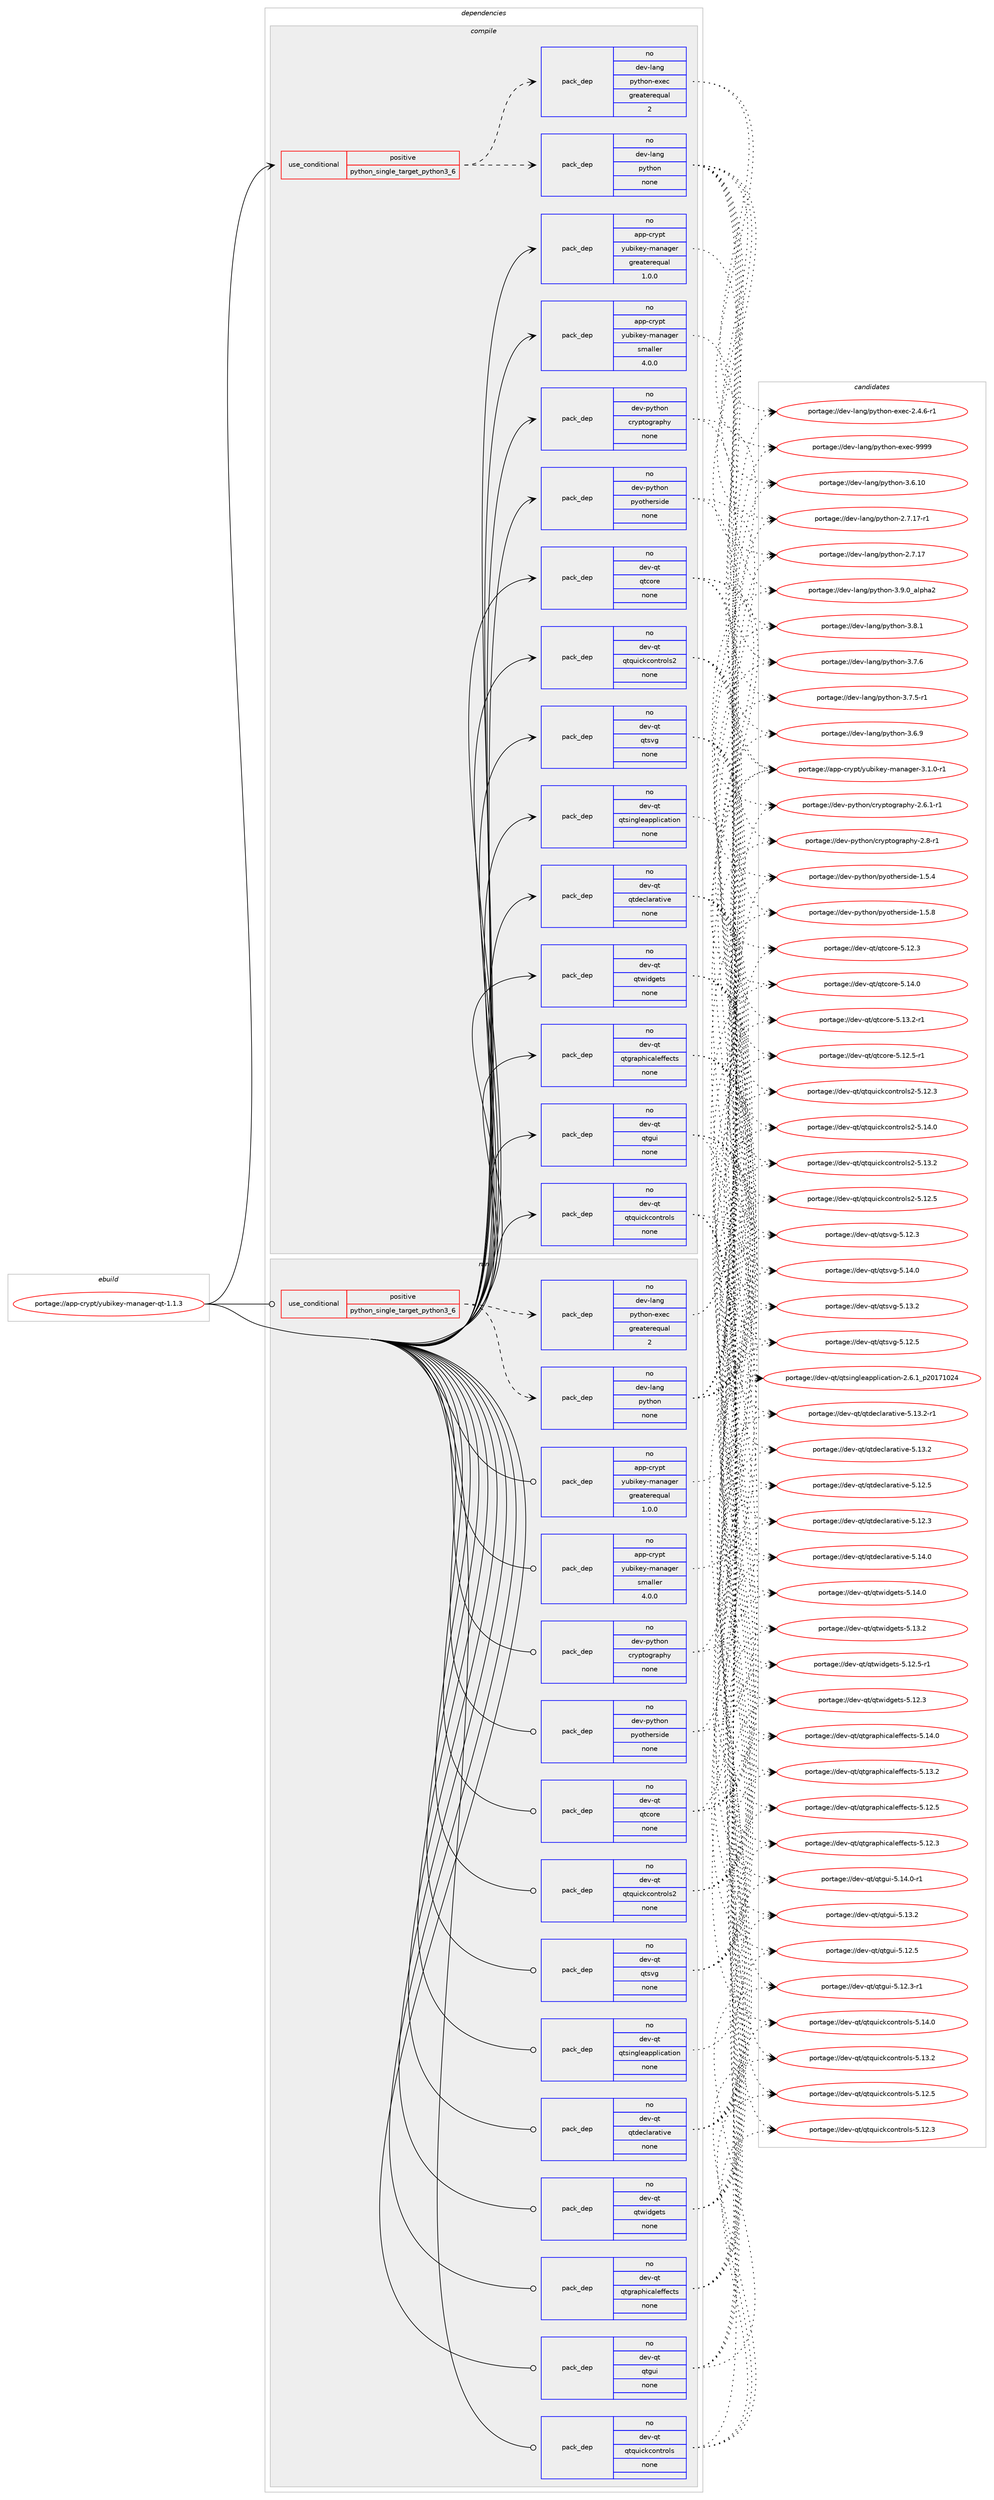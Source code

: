 digraph prolog {

# *************
# Graph options
# *************

newrank=true;
concentrate=true;
compound=true;
graph [rankdir=LR,fontname=Helvetica,fontsize=10,ranksep=1.5];#, ranksep=2.5, nodesep=0.2];
edge  [arrowhead=vee];
node  [fontname=Helvetica,fontsize=10];

# **********
# The ebuild
# **********

subgraph cluster_leftcol {
color=gray;
label=<<i>ebuild</i>>;
id [label="portage://app-crypt/yubikey-manager-qt-1.1.3", color=red, width=4, href="../app-crypt/yubikey-manager-qt-1.1.3.svg"];
}

# ****************
# The dependencies
# ****************

subgraph cluster_midcol {
color=gray;
label=<<i>dependencies</i>>;
subgraph cluster_compile {
fillcolor="#eeeeee";
style=filled;
label=<<i>compile</i>>;
subgraph cond151047 {
dependency641064 [label=<<TABLE BORDER="0" CELLBORDER="1" CELLSPACING="0" CELLPADDING="4"><TR><TD ROWSPAN="3" CELLPADDING="10">use_conditional</TD></TR><TR><TD>positive</TD></TR><TR><TD>python_single_target_python3_6</TD></TR></TABLE>>, shape=none, color=red];
subgraph pack481501 {
dependency641065 [label=<<TABLE BORDER="0" CELLBORDER="1" CELLSPACING="0" CELLPADDING="4" WIDTH="220"><TR><TD ROWSPAN="6" CELLPADDING="30">pack_dep</TD></TR><TR><TD WIDTH="110">no</TD></TR><TR><TD>dev-lang</TD></TR><TR><TD>python</TD></TR><TR><TD>none</TD></TR><TR><TD></TD></TR></TABLE>>, shape=none, color=blue];
}
dependency641064:e -> dependency641065:w [weight=20,style="dashed",arrowhead="vee"];
subgraph pack481502 {
dependency641066 [label=<<TABLE BORDER="0" CELLBORDER="1" CELLSPACING="0" CELLPADDING="4" WIDTH="220"><TR><TD ROWSPAN="6" CELLPADDING="30">pack_dep</TD></TR><TR><TD WIDTH="110">no</TD></TR><TR><TD>dev-lang</TD></TR><TR><TD>python-exec</TD></TR><TR><TD>greaterequal</TD></TR><TR><TD>2</TD></TR></TABLE>>, shape=none, color=blue];
}
dependency641064:e -> dependency641066:w [weight=20,style="dashed",arrowhead="vee"];
}
id:e -> dependency641064:w [weight=20,style="solid",arrowhead="vee"];
subgraph pack481503 {
dependency641067 [label=<<TABLE BORDER="0" CELLBORDER="1" CELLSPACING="0" CELLPADDING="4" WIDTH="220"><TR><TD ROWSPAN="6" CELLPADDING="30">pack_dep</TD></TR><TR><TD WIDTH="110">no</TD></TR><TR><TD>app-crypt</TD></TR><TR><TD>yubikey-manager</TD></TR><TR><TD>greaterequal</TD></TR><TR><TD>1.0.0</TD></TR></TABLE>>, shape=none, color=blue];
}
id:e -> dependency641067:w [weight=20,style="solid",arrowhead="vee"];
subgraph pack481504 {
dependency641068 [label=<<TABLE BORDER="0" CELLBORDER="1" CELLSPACING="0" CELLPADDING="4" WIDTH="220"><TR><TD ROWSPAN="6" CELLPADDING="30">pack_dep</TD></TR><TR><TD WIDTH="110">no</TD></TR><TR><TD>app-crypt</TD></TR><TR><TD>yubikey-manager</TD></TR><TR><TD>smaller</TD></TR><TR><TD>4.0.0</TD></TR></TABLE>>, shape=none, color=blue];
}
id:e -> dependency641068:w [weight=20,style="solid",arrowhead="vee"];
subgraph pack481505 {
dependency641069 [label=<<TABLE BORDER="0" CELLBORDER="1" CELLSPACING="0" CELLPADDING="4" WIDTH="220"><TR><TD ROWSPAN="6" CELLPADDING="30">pack_dep</TD></TR><TR><TD WIDTH="110">no</TD></TR><TR><TD>dev-python</TD></TR><TR><TD>cryptography</TD></TR><TR><TD>none</TD></TR><TR><TD></TD></TR></TABLE>>, shape=none, color=blue];
}
id:e -> dependency641069:w [weight=20,style="solid",arrowhead="vee"];
subgraph pack481506 {
dependency641070 [label=<<TABLE BORDER="0" CELLBORDER="1" CELLSPACING="0" CELLPADDING="4" WIDTH="220"><TR><TD ROWSPAN="6" CELLPADDING="30">pack_dep</TD></TR><TR><TD WIDTH="110">no</TD></TR><TR><TD>dev-python</TD></TR><TR><TD>pyotherside</TD></TR><TR><TD>none</TD></TR><TR><TD></TD></TR></TABLE>>, shape=none, color=blue];
}
id:e -> dependency641070:w [weight=20,style="solid",arrowhead="vee"];
subgraph pack481507 {
dependency641071 [label=<<TABLE BORDER="0" CELLBORDER="1" CELLSPACING="0" CELLPADDING="4" WIDTH="220"><TR><TD ROWSPAN="6" CELLPADDING="30">pack_dep</TD></TR><TR><TD WIDTH="110">no</TD></TR><TR><TD>dev-qt</TD></TR><TR><TD>qtcore</TD></TR><TR><TD>none</TD></TR><TR><TD></TD></TR></TABLE>>, shape=none, color=blue];
}
id:e -> dependency641071:w [weight=20,style="solid",arrowhead="vee"];
subgraph pack481508 {
dependency641072 [label=<<TABLE BORDER="0" CELLBORDER="1" CELLSPACING="0" CELLPADDING="4" WIDTH="220"><TR><TD ROWSPAN="6" CELLPADDING="30">pack_dep</TD></TR><TR><TD WIDTH="110">no</TD></TR><TR><TD>dev-qt</TD></TR><TR><TD>qtdeclarative</TD></TR><TR><TD>none</TD></TR><TR><TD></TD></TR></TABLE>>, shape=none, color=blue];
}
id:e -> dependency641072:w [weight=20,style="solid",arrowhead="vee"];
subgraph pack481509 {
dependency641073 [label=<<TABLE BORDER="0" CELLBORDER="1" CELLSPACING="0" CELLPADDING="4" WIDTH="220"><TR><TD ROWSPAN="6" CELLPADDING="30">pack_dep</TD></TR><TR><TD WIDTH="110">no</TD></TR><TR><TD>dev-qt</TD></TR><TR><TD>qtgraphicaleffects</TD></TR><TR><TD>none</TD></TR><TR><TD></TD></TR></TABLE>>, shape=none, color=blue];
}
id:e -> dependency641073:w [weight=20,style="solid",arrowhead="vee"];
subgraph pack481510 {
dependency641074 [label=<<TABLE BORDER="0" CELLBORDER="1" CELLSPACING="0" CELLPADDING="4" WIDTH="220"><TR><TD ROWSPAN="6" CELLPADDING="30">pack_dep</TD></TR><TR><TD WIDTH="110">no</TD></TR><TR><TD>dev-qt</TD></TR><TR><TD>qtgui</TD></TR><TR><TD>none</TD></TR><TR><TD></TD></TR></TABLE>>, shape=none, color=blue];
}
id:e -> dependency641074:w [weight=20,style="solid",arrowhead="vee"];
subgraph pack481511 {
dependency641075 [label=<<TABLE BORDER="0" CELLBORDER="1" CELLSPACING="0" CELLPADDING="4" WIDTH="220"><TR><TD ROWSPAN="6" CELLPADDING="30">pack_dep</TD></TR><TR><TD WIDTH="110">no</TD></TR><TR><TD>dev-qt</TD></TR><TR><TD>qtquickcontrols</TD></TR><TR><TD>none</TD></TR><TR><TD></TD></TR></TABLE>>, shape=none, color=blue];
}
id:e -> dependency641075:w [weight=20,style="solid",arrowhead="vee"];
subgraph pack481512 {
dependency641076 [label=<<TABLE BORDER="0" CELLBORDER="1" CELLSPACING="0" CELLPADDING="4" WIDTH="220"><TR><TD ROWSPAN="6" CELLPADDING="30">pack_dep</TD></TR><TR><TD WIDTH="110">no</TD></TR><TR><TD>dev-qt</TD></TR><TR><TD>qtquickcontrols2</TD></TR><TR><TD>none</TD></TR><TR><TD></TD></TR></TABLE>>, shape=none, color=blue];
}
id:e -> dependency641076:w [weight=20,style="solid",arrowhead="vee"];
subgraph pack481513 {
dependency641077 [label=<<TABLE BORDER="0" CELLBORDER="1" CELLSPACING="0" CELLPADDING="4" WIDTH="220"><TR><TD ROWSPAN="6" CELLPADDING="30">pack_dep</TD></TR><TR><TD WIDTH="110">no</TD></TR><TR><TD>dev-qt</TD></TR><TR><TD>qtsingleapplication</TD></TR><TR><TD>none</TD></TR><TR><TD></TD></TR></TABLE>>, shape=none, color=blue];
}
id:e -> dependency641077:w [weight=20,style="solid",arrowhead="vee"];
subgraph pack481514 {
dependency641078 [label=<<TABLE BORDER="0" CELLBORDER="1" CELLSPACING="0" CELLPADDING="4" WIDTH="220"><TR><TD ROWSPAN="6" CELLPADDING="30">pack_dep</TD></TR><TR><TD WIDTH="110">no</TD></TR><TR><TD>dev-qt</TD></TR><TR><TD>qtsvg</TD></TR><TR><TD>none</TD></TR><TR><TD></TD></TR></TABLE>>, shape=none, color=blue];
}
id:e -> dependency641078:w [weight=20,style="solid",arrowhead="vee"];
subgraph pack481515 {
dependency641079 [label=<<TABLE BORDER="0" CELLBORDER="1" CELLSPACING="0" CELLPADDING="4" WIDTH="220"><TR><TD ROWSPAN="6" CELLPADDING="30">pack_dep</TD></TR><TR><TD WIDTH="110">no</TD></TR><TR><TD>dev-qt</TD></TR><TR><TD>qtwidgets</TD></TR><TR><TD>none</TD></TR><TR><TD></TD></TR></TABLE>>, shape=none, color=blue];
}
id:e -> dependency641079:w [weight=20,style="solid",arrowhead="vee"];
}
subgraph cluster_compileandrun {
fillcolor="#eeeeee";
style=filled;
label=<<i>compile and run</i>>;
}
subgraph cluster_run {
fillcolor="#eeeeee";
style=filled;
label=<<i>run</i>>;
subgraph cond151048 {
dependency641080 [label=<<TABLE BORDER="0" CELLBORDER="1" CELLSPACING="0" CELLPADDING="4"><TR><TD ROWSPAN="3" CELLPADDING="10">use_conditional</TD></TR><TR><TD>positive</TD></TR><TR><TD>python_single_target_python3_6</TD></TR></TABLE>>, shape=none, color=red];
subgraph pack481516 {
dependency641081 [label=<<TABLE BORDER="0" CELLBORDER="1" CELLSPACING="0" CELLPADDING="4" WIDTH="220"><TR><TD ROWSPAN="6" CELLPADDING="30">pack_dep</TD></TR><TR><TD WIDTH="110">no</TD></TR><TR><TD>dev-lang</TD></TR><TR><TD>python</TD></TR><TR><TD>none</TD></TR><TR><TD></TD></TR></TABLE>>, shape=none, color=blue];
}
dependency641080:e -> dependency641081:w [weight=20,style="dashed",arrowhead="vee"];
subgraph pack481517 {
dependency641082 [label=<<TABLE BORDER="0" CELLBORDER="1" CELLSPACING="0" CELLPADDING="4" WIDTH="220"><TR><TD ROWSPAN="6" CELLPADDING="30">pack_dep</TD></TR><TR><TD WIDTH="110">no</TD></TR><TR><TD>dev-lang</TD></TR><TR><TD>python-exec</TD></TR><TR><TD>greaterequal</TD></TR><TR><TD>2</TD></TR></TABLE>>, shape=none, color=blue];
}
dependency641080:e -> dependency641082:w [weight=20,style="dashed",arrowhead="vee"];
}
id:e -> dependency641080:w [weight=20,style="solid",arrowhead="odot"];
subgraph pack481518 {
dependency641083 [label=<<TABLE BORDER="0" CELLBORDER="1" CELLSPACING="0" CELLPADDING="4" WIDTH="220"><TR><TD ROWSPAN="6" CELLPADDING="30">pack_dep</TD></TR><TR><TD WIDTH="110">no</TD></TR><TR><TD>app-crypt</TD></TR><TR><TD>yubikey-manager</TD></TR><TR><TD>greaterequal</TD></TR><TR><TD>1.0.0</TD></TR></TABLE>>, shape=none, color=blue];
}
id:e -> dependency641083:w [weight=20,style="solid",arrowhead="odot"];
subgraph pack481519 {
dependency641084 [label=<<TABLE BORDER="0" CELLBORDER="1" CELLSPACING="0" CELLPADDING="4" WIDTH="220"><TR><TD ROWSPAN="6" CELLPADDING="30">pack_dep</TD></TR><TR><TD WIDTH="110">no</TD></TR><TR><TD>app-crypt</TD></TR><TR><TD>yubikey-manager</TD></TR><TR><TD>smaller</TD></TR><TR><TD>4.0.0</TD></TR></TABLE>>, shape=none, color=blue];
}
id:e -> dependency641084:w [weight=20,style="solid",arrowhead="odot"];
subgraph pack481520 {
dependency641085 [label=<<TABLE BORDER="0" CELLBORDER="1" CELLSPACING="0" CELLPADDING="4" WIDTH="220"><TR><TD ROWSPAN="6" CELLPADDING="30">pack_dep</TD></TR><TR><TD WIDTH="110">no</TD></TR><TR><TD>dev-python</TD></TR><TR><TD>cryptography</TD></TR><TR><TD>none</TD></TR><TR><TD></TD></TR></TABLE>>, shape=none, color=blue];
}
id:e -> dependency641085:w [weight=20,style="solid",arrowhead="odot"];
subgraph pack481521 {
dependency641086 [label=<<TABLE BORDER="0" CELLBORDER="1" CELLSPACING="0" CELLPADDING="4" WIDTH="220"><TR><TD ROWSPAN="6" CELLPADDING="30">pack_dep</TD></TR><TR><TD WIDTH="110">no</TD></TR><TR><TD>dev-python</TD></TR><TR><TD>pyotherside</TD></TR><TR><TD>none</TD></TR><TR><TD></TD></TR></TABLE>>, shape=none, color=blue];
}
id:e -> dependency641086:w [weight=20,style="solid",arrowhead="odot"];
subgraph pack481522 {
dependency641087 [label=<<TABLE BORDER="0" CELLBORDER="1" CELLSPACING="0" CELLPADDING="4" WIDTH="220"><TR><TD ROWSPAN="6" CELLPADDING="30">pack_dep</TD></TR><TR><TD WIDTH="110">no</TD></TR><TR><TD>dev-qt</TD></TR><TR><TD>qtcore</TD></TR><TR><TD>none</TD></TR><TR><TD></TD></TR></TABLE>>, shape=none, color=blue];
}
id:e -> dependency641087:w [weight=20,style="solid",arrowhead="odot"];
subgraph pack481523 {
dependency641088 [label=<<TABLE BORDER="0" CELLBORDER="1" CELLSPACING="0" CELLPADDING="4" WIDTH="220"><TR><TD ROWSPAN="6" CELLPADDING="30">pack_dep</TD></TR><TR><TD WIDTH="110">no</TD></TR><TR><TD>dev-qt</TD></TR><TR><TD>qtdeclarative</TD></TR><TR><TD>none</TD></TR><TR><TD></TD></TR></TABLE>>, shape=none, color=blue];
}
id:e -> dependency641088:w [weight=20,style="solid",arrowhead="odot"];
subgraph pack481524 {
dependency641089 [label=<<TABLE BORDER="0" CELLBORDER="1" CELLSPACING="0" CELLPADDING="4" WIDTH="220"><TR><TD ROWSPAN="6" CELLPADDING="30">pack_dep</TD></TR><TR><TD WIDTH="110">no</TD></TR><TR><TD>dev-qt</TD></TR><TR><TD>qtgraphicaleffects</TD></TR><TR><TD>none</TD></TR><TR><TD></TD></TR></TABLE>>, shape=none, color=blue];
}
id:e -> dependency641089:w [weight=20,style="solid",arrowhead="odot"];
subgraph pack481525 {
dependency641090 [label=<<TABLE BORDER="0" CELLBORDER="1" CELLSPACING="0" CELLPADDING="4" WIDTH="220"><TR><TD ROWSPAN="6" CELLPADDING="30">pack_dep</TD></TR><TR><TD WIDTH="110">no</TD></TR><TR><TD>dev-qt</TD></TR><TR><TD>qtgui</TD></TR><TR><TD>none</TD></TR><TR><TD></TD></TR></TABLE>>, shape=none, color=blue];
}
id:e -> dependency641090:w [weight=20,style="solid",arrowhead="odot"];
subgraph pack481526 {
dependency641091 [label=<<TABLE BORDER="0" CELLBORDER="1" CELLSPACING="0" CELLPADDING="4" WIDTH="220"><TR><TD ROWSPAN="6" CELLPADDING="30">pack_dep</TD></TR><TR><TD WIDTH="110">no</TD></TR><TR><TD>dev-qt</TD></TR><TR><TD>qtquickcontrols</TD></TR><TR><TD>none</TD></TR><TR><TD></TD></TR></TABLE>>, shape=none, color=blue];
}
id:e -> dependency641091:w [weight=20,style="solid",arrowhead="odot"];
subgraph pack481527 {
dependency641092 [label=<<TABLE BORDER="0" CELLBORDER="1" CELLSPACING="0" CELLPADDING="4" WIDTH="220"><TR><TD ROWSPAN="6" CELLPADDING="30">pack_dep</TD></TR><TR><TD WIDTH="110">no</TD></TR><TR><TD>dev-qt</TD></TR><TR><TD>qtquickcontrols2</TD></TR><TR><TD>none</TD></TR><TR><TD></TD></TR></TABLE>>, shape=none, color=blue];
}
id:e -> dependency641092:w [weight=20,style="solid",arrowhead="odot"];
subgraph pack481528 {
dependency641093 [label=<<TABLE BORDER="0" CELLBORDER="1" CELLSPACING="0" CELLPADDING="4" WIDTH="220"><TR><TD ROWSPAN="6" CELLPADDING="30">pack_dep</TD></TR><TR><TD WIDTH="110">no</TD></TR><TR><TD>dev-qt</TD></TR><TR><TD>qtsingleapplication</TD></TR><TR><TD>none</TD></TR><TR><TD></TD></TR></TABLE>>, shape=none, color=blue];
}
id:e -> dependency641093:w [weight=20,style="solid",arrowhead="odot"];
subgraph pack481529 {
dependency641094 [label=<<TABLE BORDER="0" CELLBORDER="1" CELLSPACING="0" CELLPADDING="4" WIDTH="220"><TR><TD ROWSPAN="6" CELLPADDING="30">pack_dep</TD></TR><TR><TD WIDTH="110">no</TD></TR><TR><TD>dev-qt</TD></TR><TR><TD>qtsvg</TD></TR><TR><TD>none</TD></TR><TR><TD></TD></TR></TABLE>>, shape=none, color=blue];
}
id:e -> dependency641094:w [weight=20,style="solid",arrowhead="odot"];
subgraph pack481530 {
dependency641095 [label=<<TABLE BORDER="0" CELLBORDER="1" CELLSPACING="0" CELLPADDING="4" WIDTH="220"><TR><TD ROWSPAN="6" CELLPADDING="30">pack_dep</TD></TR><TR><TD WIDTH="110">no</TD></TR><TR><TD>dev-qt</TD></TR><TR><TD>qtwidgets</TD></TR><TR><TD>none</TD></TR><TR><TD></TD></TR></TABLE>>, shape=none, color=blue];
}
id:e -> dependency641095:w [weight=20,style="solid",arrowhead="odot"];
}
}

# **************
# The candidates
# **************

subgraph cluster_choices {
rank=same;
color=gray;
label=<<i>candidates</i>>;

subgraph choice481501 {
color=black;
nodesep=1;
choice10010111845108971101034711212111610411111045514657464895971081121049750 [label="portage://dev-lang/python-3.9.0_alpha2", color=red, width=4,href="../dev-lang/python-3.9.0_alpha2.svg"];
choice100101118451089711010347112121116104111110455146564649 [label="portage://dev-lang/python-3.8.1", color=red, width=4,href="../dev-lang/python-3.8.1.svg"];
choice100101118451089711010347112121116104111110455146554654 [label="portage://dev-lang/python-3.7.6", color=red, width=4,href="../dev-lang/python-3.7.6.svg"];
choice1001011184510897110103471121211161041111104551465546534511449 [label="portage://dev-lang/python-3.7.5-r1", color=red, width=4,href="../dev-lang/python-3.7.5-r1.svg"];
choice100101118451089711010347112121116104111110455146544657 [label="portage://dev-lang/python-3.6.9", color=red, width=4,href="../dev-lang/python-3.6.9.svg"];
choice10010111845108971101034711212111610411111045514654464948 [label="portage://dev-lang/python-3.6.10", color=red, width=4,href="../dev-lang/python-3.6.10.svg"];
choice100101118451089711010347112121116104111110455046554649554511449 [label="portage://dev-lang/python-2.7.17-r1", color=red, width=4,href="../dev-lang/python-2.7.17-r1.svg"];
choice10010111845108971101034711212111610411111045504655464955 [label="portage://dev-lang/python-2.7.17", color=red, width=4,href="../dev-lang/python-2.7.17.svg"];
dependency641065:e -> choice10010111845108971101034711212111610411111045514657464895971081121049750:w [style=dotted,weight="100"];
dependency641065:e -> choice100101118451089711010347112121116104111110455146564649:w [style=dotted,weight="100"];
dependency641065:e -> choice100101118451089711010347112121116104111110455146554654:w [style=dotted,weight="100"];
dependency641065:e -> choice1001011184510897110103471121211161041111104551465546534511449:w [style=dotted,weight="100"];
dependency641065:e -> choice100101118451089711010347112121116104111110455146544657:w [style=dotted,weight="100"];
dependency641065:e -> choice10010111845108971101034711212111610411111045514654464948:w [style=dotted,weight="100"];
dependency641065:e -> choice100101118451089711010347112121116104111110455046554649554511449:w [style=dotted,weight="100"];
dependency641065:e -> choice10010111845108971101034711212111610411111045504655464955:w [style=dotted,weight="100"];
}
subgraph choice481502 {
color=black;
nodesep=1;
choice10010111845108971101034711212111610411111045101120101994557575757 [label="portage://dev-lang/python-exec-9999", color=red, width=4,href="../dev-lang/python-exec-9999.svg"];
choice10010111845108971101034711212111610411111045101120101994550465246544511449 [label="portage://dev-lang/python-exec-2.4.6-r1", color=red, width=4,href="../dev-lang/python-exec-2.4.6-r1.svg"];
dependency641066:e -> choice10010111845108971101034711212111610411111045101120101994557575757:w [style=dotted,weight="100"];
dependency641066:e -> choice10010111845108971101034711212111610411111045101120101994550465246544511449:w [style=dotted,weight="100"];
}
subgraph choice481503 {
color=black;
nodesep=1;
choice97112112459911412111211647121117981051071011214510997110971031011144551464946484511449 [label="portage://app-crypt/yubikey-manager-3.1.0-r1", color=red, width=4,href="../app-crypt/yubikey-manager-3.1.0-r1.svg"];
dependency641067:e -> choice97112112459911412111211647121117981051071011214510997110971031011144551464946484511449:w [style=dotted,weight="100"];
}
subgraph choice481504 {
color=black;
nodesep=1;
choice97112112459911412111211647121117981051071011214510997110971031011144551464946484511449 [label="portage://app-crypt/yubikey-manager-3.1.0-r1", color=red, width=4,href="../app-crypt/yubikey-manager-3.1.0-r1.svg"];
dependency641068:e -> choice97112112459911412111211647121117981051071011214510997110971031011144551464946484511449:w [style=dotted,weight="100"];
}
subgraph choice481505 {
color=black;
nodesep=1;
choice10010111845112121116104111110479911412111211611110311497112104121455046564511449 [label="portage://dev-python/cryptography-2.8-r1", color=red, width=4,href="../dev-python/cryptography-2.8-r1.svg"];
choice100101118451121211161041111104799114121112116111103114971121041214550465446494511449 [label="portage://dev-python/cryptography-2.6.1-r1", color=red, width=4,href="../dev-python/cryptography-2.6.1-r1.svg"];
dependency641069:e -> choice10010111845112121116104111110479911412111211611110311497112104121455046564511449:w [style=dotted,weight="100"];
dependency641069:e -> choice100101118451121211161041111104799114121112116111103114971121041214550465446494511449:w [style=dotted,weight="100"];
}
subgraph choice481506 {
color=black;
nodesep=1;
choice1001011184511212111610411111047112121111116104101114115105100101454946534656 [label="portage://dev-python/pyotherside-1.5.8", color=red, width=4,href="../dev-python/pyotherside-1.5.8.svg"];
choice1001011184511212111610411111047112121111116104101114115105100101454946534652 [label="portage://dev-python/pyotherside-1.5.4", color=red, width=4,href="../dev-python/pyotherside-1.5.4.svg"];
dependency641070:e -> choice1001011184511212111610411111047112121111116104101114115105100101454946534656:w [style=dotted,weight="100"];
dependency641070:e -> choice1001011184511212111610411111047112121111116104101114115105100101454946534652:w [style=dotted,weight="100"];
}
subgraph choice481507 {
color=black;
nodesep=1;
choice10010111845113116471131169911111410145534649524648 [label="portage://dev-qt/qtcore-5.14.0", color=red, width=4,href="../dev-qt/qtcore-5.14.0.svg"];
choice100101118451131164711311699111114101455346495146504511449 [label="portage://dev-qt/qtcore-5.13.2-r1", color=red, width=4,href="../dev-qt/qtcore-5.13.2-r1.svg"];
choice100101118451131164711311699111114101455346495046534511449 [label="portage://dev-qt/qtcore-5.12.5-r1", color=red, width=4,href="../dev-qt/qtcore-5.12.5-r1.svg"];
choice10010111845113116471131169911111410145534649504651 [label="portage://dev-qt/qtcore-5.12.3", color=red, width=4,href="../dev-qt/qtcore-5.12.3.svg"];
dependency641071:e -> choice10010111845113116471131169911111410145534649524648:w [style=dotted,weight="100"];
dependency641071:e -> choice100101118451131164711311699111114101455346495146504511449:w [style=dotted,weight="100"];
dependency641071:e -> choice100101118451131164711311699111114101455346495046534511449:w [style=dotted,weight="100"];
dependency641071:e -> choice10010111845113116471131169911111410145534649504651:w [style=dotted,weight="100"];
}
subgraph choice481508 {
color=black;
nodesep=1;
choice100101118451131164711311610010199108971149711610511810145534649524648 [label="portage://dev-qt/qtdeclarative-5.14.0", color=red, width=4,href="../dev-qt/qtdeclarative-5.14.0.svg"];
choice1001011184511311647113116100101991089711497116105118101455346495146504511449 [label="portage://dev-qt/qtdeclarative-5.13.2-r1", color=red, width=4,href="../dev-qt/qtdeclarative-5.13.2-r1.svg"];
choice100101118451131164711311610010199108971149711610511810145534649514650 [label="portage://dev-qt/qtdeclarative-5.13.2", color=red, width=4,href="../dev-qt/qtdeclarative-5.13.2.svg"];
choice100101118451131164711311610010199108971149711610511810145534649504653 [label="portage://dev-qt/qtdeclarative-5.12.5", color=red, width=4,href="../dev-qt/qtdeclarative-5.12.5.svg"];
choice100101118451131164711311610010199108971149711610511810145534649504651 [label="portage://dev-qt/qtdeclarative-5.12.3", color=red, width=4,href="../dev-qt/qtdeclarative-5.12.3.svg"];
dependency641072:e -> choice100101118451131164711311610010199108971149711610511810145534649524648:w [style=dotted,weight="100"];
dependency641072:e -> choice1001011184511311647113116100101991089711497116105118101455346495146504511449:w [style=dotted,weight="100"];
dependency641072:e -> choice100101118451131164711311610010199108971149711610511810145534649514650:w [style=dotted,weight="100"];
dependency641072:e -> choice100101118451131164711311610010199108971149711610511810145534649504653:w [style=dotted,weight="100"];
dependency641072:e -> choice100101118451131164711311610010199108971149711610511810145534649504651:w [style=dotted,weight="100"];
}
subgraph choice481509 {
color=black;
nodesep=1;
choice10010111845113116471131161031149711210410599971081011021021019911611545534649524648 [label="portage://dev-qt/qtgraphicaleffects-5.14.0", color=red, width=4,href="../dev-qt/qtgraphicaleffects-5.14.0.svg"];
choice10010111845113116471131161031149711210410599971081011021021019911611545534649514650 [label="portage://dev-qt/qtgraphicaleffects-5.13.2", color=red, width=4,href="../dev-qt/qtgraphicaleffects-5.13.2.svg"];
choice10010111845113116471131161031149711210410599971081011021021019911611545534649504653 [label="portage://dev-qt/qtgraphicaleffects-5.12.5", color=red, width=4,href="../dev-qt/qtgraphicaleffects-5.12.5.svg"];
choice10010111845113116471131161031149711210410599971081011021021019911611545534649504651 [label="portage://dev-qt/qtgraphicaleffects-5.12.3", color=red, width=4,href="../dev-qt/qtgraphicaleffects-5.12.3.svg"];
dependency641073:e -> choice10010111845113116471131161031149711210410599971081011021021019911611545534649524648:w [style=dotted,weight="100"];
dependency641073:e -> choice10010111845113116471131161031149711210410599971081011021021019911611545534649514650:w [style=dotted,weight="100"];
dependency641073:e -> choice10010111845113116471131161031149711210410599971081011021021019911611545534649504653:w [style=dotted,weight="100"];
dependency641073:e -> choice10010111845113116471131161031149711210410599971081011021021019911611545534649504651:w [style=dotted,weight="100"];
}
subgraph choice481510 {
color=black;
nodesep=1;
choice1001011184511311647113116103117105455346495246484511449 [label="portage://dev-qt/qtgui-5.14.0-r1", color=red, width=4,href="../dev-qt/qtgui-5.14.0-r1.svg"];
choice100101118451131164711311610311710545534649514650 [label="portage://dev-qt/qtgui-5.13.2", color=red, width=4,href="../dev-qt/qtgui-5.13.2.svg"];
choice100101118451131164711311610311710545534649504653 [label="portage://dev-qt/qtgui-5.12.5", color=red, width=4,href="../dev-qt/qtgui-5.12.5.svg"];
choice1001011184511311647113116103117105455346495046514511449 [label="portage://dev-qt/qtgui-5.12.3-r1", color=red, width=4,href="../dev-qt/qtgui-5.12.3-r1.svg"];
dependency641074:e -> choice1001011184511311647113116103117105455346495246484511449:w [style=dotted,weight="100"];
dependency641074:e -> choice100101118451131164711311610311710545534649514650:w [style=dotted,weight="100"];
dependency641074:e -> choice100101118451131164711311610311710545534649504653:w [style=dotted,weight="100"];
dependency641074:e -> choice1001011184511311647113116103117105455346495046514511449:w [style=dotted,weight="100"];
}
subgraph choice481511 {
color=black;
nodesep=1;
choice1001011184511311647113116113117105991079911111011611411110811545534649524648 [label="portage://dev-qt/qtquickcontrols-5.14.0", color=red, width=4,href="../dev-qt/qtquickcontrols-5.14.0.svg"];
choice1001011184511311647113116113117105991079911111011611411110811545534649514650 [label="portage://dev-qt/qtquickcontrols-5.13.2", color=red, width=4,href="../dev-qt/qtquickcontrols-5.13.2.svg"];
choice1001011184511311647113116113117105991079911111011611411110811545534649504653 [label="portage://dev-qt/qtquickcontrols-5.12.5", color=red, width=4,href="../dev-qt/qtquickcontrols-5.12.5.svg"];
choice1001011184511311647113116113117105991079911111011611411110811545534649504651 [label="portage://dev-qt/qtquickcontrols-5.12.3", color=red, width=4,href="../dev-qt/qtquickcontrols-5.12.3.svg"];
dependency641075:e -> choice1001011184511311647113116113117105991079911111011611411110811545534649524648:w [style=dotted,weight="100"];
dependency641075:e -> choice1001011184511311647113116113117105991079911111011611411110811545534649514650:w [style=dotted,weight="100"];
dependency641075:e -> choice1001011184511311647113116113117105991079911111011611411110811545534649504653:w [style=dotted,weight="100"];
dependency641075:e -> choice1001011184511311647113116113117105991079911111011611411110811545534649504651:w [style=dotted,weight="100"];
}
subgraph choice481512 {
color=black;
nodesep=1;
choice100101118451131164711311611311710599107991111101161141111081155045534649524648 [label="portage://dev-qt/qtquickcontrols2-5.14.0", color=red, width=4,href="../dev-qt/qtquickcontrols2-5.14.0.svg"];
choice100101118451131164711311611311710599107991111101161141111081155045534649514650 [label="portage://dev-qt/qtquickcontrols2-5.13.2", color=red, width=4,href="../dev-qt/qtquickcontrols2-5.13.2.svg"];
choice100101118451131164711311611311710599107991111101161141111081155045534649504653 [label="portage://dev-qt/qtquickcontrols2-5.12.5", color=red, width=4,href="../dev-qt/qtquickcontrols2-5.12.5.svg"];
choice100101118451131164711311611311710599107991111101161141111081155045534649504651 [label="portage://dev-qt/qtquickcontrols2-5.12.3", color=red, width=4,href="../dev-qt/qtquickcontrols2-5.12.3.svg"];
dependency641076:e -> choice100101118451131164711311611311710599107991111101161141111081155045534649524648:w [style=dotted,weight="100"];
dependency641076:e -> choice100101118451131164711311611311710599107991111101161141111081155045534649514650:w [style=dotted,weight="100"];
dependency641076:e -> choice100101118451131164711311611311710599107991111101161141111081155045534649504653:w [style=dotted,weight="100"];
dependency641076:e -> choice100101118451131164711311611311710599107991111101161141111081155045534649504651:w [style=dotted,weight="100"];
}
subgraph choice481513 {
color=black;
nodesep=1;
choice1001011184511311647113116115105110103108101971121121081059997116105111110455046544649951125048495549485052 [label="portage://dev-qt/qtsingleapplication-2.6.1_p20171024", color=red, width=4,href="../dev-qt/qtsingleapplication-2.6.1_p20171024.svg"];
dependency641077:e -> choice1001011184511311647113116115105110103108101971121121081059997116105111110455046544649951125048495549485052:w [style=dotted,weight="100"];
}
subgraph choice481514 {
color=black;
nodesep=1;
choice100101118451131164711311611511810345534649524648 [label="portage://dev-qt/qtsvg-5.14.0", color=red, width=4,href="../dev-qt/qtsvg-5.14.0.svg"];
choice100101118451131164711311611511810345534649514650 [label="portage://dev-qt/qtsvg-5.13.2", color=red, width=4,href="../dev-qt/qtsvg-5.13.2.svg"];
choice100101118451131164711311611511810345534649504653 [label="portage://dev-qt/qtsvg-5.12.5", color=red, width=4,href="../dev-qt/qtsvg-5.12.5.svg"];
choice100101118451131164711311611511810345534649504651 [label="portage://dev-qt/qtsvg-5.12.3", color=red, width=4,href="../dev-qt/qtsvg-5.12.3.svg"];
dependency641078:e -> choice100101118451131164711311611511810345534649524648:w [style=dotted,weight="100"];
dependency641078:e -> choice100101118451131164711311611511810345534649514650:w [style=dotted,weight="100"];
dependency641078:e -> choice100101118451131164711311611511810345534649504653:w [style=dotted,weight="100"];
dependency641078:e -> choice100101118451131164711311611511810345534649504651:w [style=dotted,weight="100"];
}
subgraph choice481515 {
color=black;
nodesep=1;
choice100101118451131164711311611910510010310111611545534649524648 [label="portage://dev-qt/qtwidgets-5.14.0", color=red, width=4,href="../dev-qt/qtwidgets-5.14.0.svg"];
choice100101118451131164711311611910510010310111611545534649514650 [label="portage://dev-qt/qtwidgets-5.13.2", color=red, width=4,href="../dev-qt/qtwidgets-5.13.2.svg"];
choice1001011184511311647113116119105100103101116115455346495046534511449 [label="portage://dev-qt/qtwidgets-5.12.5-r1", color=red, width=4,href="../dev-qt/qtwidgets-5.12.5-r1.svg"];
choice100101118451131164711311611910510010310111611545534649504651 [label="portage://dev-qt/qtwidgets-5.12.3", color=red, width=4,href="../dev-qt/qtwidgets-5.12.3.svg"];
dependency641079:e -> choice100101118451131164711311611910510010310111611545534649524648:w [style=dotted,weight="100"];
dependency641079:e -> choice100101118451131164711311611910510010310111611545534649514650:w [style=dotted,weight="100"];
dependency641079:e -> choice1001011184511311647113116119105100103101116115455346495046534511449:w [style=dotted,weight="100"];
dependency641079:e -> choice100101118451131164711311611910510010310111611545534649504651:w [style=dotted,weight="100"];
}
subgraph choice481516 {
color=black;
nodesep=1;
choice10010111845108971101034711212111610411111045514657464895971081121049750 [label="portage://dev-lang/python-3.9.0_alpha2", color=red, width=4,href="../dev-lang/python-3.9.0_alpha2.svg"];
choice100101118451089711010347112121116104111110455146564649 [label="portage://dev-lang/python-3.8.1", color=red, width=4,href="../dev-lang/python-3.8.1.svg"];
choice100101118451089711010347112121116104111110455146554654 [label="portage://dev-lang/python-3.7.6", color=red, width=4,href="../dev-lang/python-3.7.6.svg"];
choice1001011184510897110103471121211161041111104551465546534511449 [label="portage://dev-lang/python-3.7.5-r1", color=red, width=4,href="../dev-lang/python-3.7.5-r1.svg"];
choice100101118451089711010347112121116104111110455146544657 [label="portage://dev-lang/python-3.6.9", color=red, width=4,href="../dev-lang/python-3.6.9.svg"];
choice10010111845108971101034711212111610411111045514654464948 [label="portage://dev-lang/python-3.6.10", color=red, width=4,href="../dev-lang/python-3.6.10.svg"];
choice100101118451089711010347112121116104111110455046554649554511449 [label="portage://dev-lang/python-2.7.17-r1", color=red, width=4,href="../dev-lang/python-2.7.17-r1.svg"];
choice10010111845108971101034711212111610411111045504655464955 [label="portage://dev-lang/python-2.7.17", color=red, width=4,href="../dev-lang/python-2.7.17.svg"];
dependency641081:e -> choice10010111845108971101034711212111610411111045514657464895971081121049750:w [style=dotted,weight="100"];
dependency641081:e -> choice100101118451089711010347112121116104111110455146564649:w [style=dotted,weight="100"];
dependency641081:e -> choice100101118451089711010347112121116104111110455146554654:w [style=dotted,weight="100"];
dependency641081:e -> choice1001011184510897110103471121211161041111104551465546534511449:w [style=dotted,weight="100"];
dependency641081:e -> choice100101118451089711010347112121116104111110455146544657:w [style=dotted,weight="100"];
dependency641081:e -> choice10010111845108971101034711212111610411111045514654464948:w [style=dotted,weight="100"];
dependency641081:e -> choice100101118451089711010347112121116104111110455046554649554511449:w [style=dotted,weight="100"];
dependency641081:e -> choice10010111845108971101034711212111610411111045504655464955:w [style=dotted,weight="100"];
}
subgraph choice481517 {
color=black;
nodesep=1;
choice10010111845108971101034711212111610411111045101120101994557575757 [label="portage://dev-lang/python-exec-9999", color=red, width=4,href="../dev-lang/python-exec-9999.svg"];
choice10010111845108971101034711212111610411111045101120101994550465246544511449 [label="portage://dev-lang/python-exec-2.4.6-r1", color=red, width=4,href="../dev-lang/python-exec-2.4.6-r1.svg"];
dependency641082:e -> choice10010111845108971101034711212111610411111045101120101994557575757:w [style=dotted,weight="100"];
dependency641082:e -> choice10010111845108971101034711212111610411111045101120101994550465246544511449:w [style=dotted,weight="100"];
}
subgraph choice481518 {
color=black;
nodesep=1;
choice97112112459911412111211647121117981051071011214510997110971031011144551464946484511449 [label="portage://app-crypt/yubikey-manager-3.1.0-r1", color=red, width=4,href="../app-crypt/yubikey-manager-3.1.0-r1.svg"];
dependency641083:e -> choice97112112459911412111211647121117981051071011214510997110971031011144551464946484511449:w [style=dotted,weight="100"];
}
subgraph choice481519 {
color=black;
nodesep=1;
choice97112112459911412111211647121117981051071011214510997110971031011144551464946484511449 [label="portage://app-crypt/yubikey-manager-3.1.0-r1", color=red, width=4,href="../app-crypt/yubikey-manager-3.1.0-r1.svg"];
dependency641084:e -> choice97112112459911412111211647121117981051071011214510997110971031011144551464946484511449:w [style=dotted,weight="100"];
}
subgraph choice481520 {
color=black;
nodesep=1;
choice10010111845112121116104111110479911412111211611110311497112104121455046564511449 [label="portage://dev-python/cryptography-2.8-r1", color=red, width=4,href="../dev-python/cryptography-2.8-r1.svg"];
choice100101118451121211161041111104799114121112116111103114971121041214550465446494511449 [label="portage://dev-python/cryptography-2.6.1-r1", color=red, width=4,href="../dev-python/cryptography-2.6.1-r1.svg"];
dependency641085:e -> choice10010111845112121116104111110479911412111211611110311497112104121455046564511449:w [style=dotted,weight="100"];
dependency641085:e -> choice100101118451121211161041111104799114121112116111103114971121041214550465446494511449:w [style=dotted,weight="100"];
}
subgraph choice481521 {
color=black;
nodesep=1;
choice1001011184511212111610411111047112121111116104101114115105100101454946534656 [label="portage://dev-python/pyotherside-1.5.8", color=red, width=4,href="../dev-python/pyotherside-1.5.8.svg"];
choice1001011184511212111610411111047112121111116104101114115105100101454946534652 [label="portage://dev-python/pyotherside-1.5.4", color=red, width=4,href="../dev-python/pyotherside-1.5.4.svg"];
dependency641086:e -> choice1001011184511212111610411111047112121111116104101114115105100101454946534656:w [style=dotted,weight="100"];
dependency641086:e -> choice1001011184511212111610411111047112121111116104101114115105100101454946534652:w [style=dotted,weight="100"];
}
subgraph choice481522 {
color=black;
nodesep=1;
choice10010111845113116471131169911111410145534649524648 [label="portage://dev-qt/qtcore-5.14.0", color=red, width=4,href="../dev-qt/qtcore-5.14.0.svg"];
choice100101118451131164711311699111114101455346495146504511449 [label="portage://dev-qt/qtcore-5.13.2-r1", color=red, width=4,href="../dev-qt/qtcore-5.13.2-r1.svg"];
choice100101118451131164711311699111114101455346495046534511449 [label="portage://dev-qt/qtcore-5.12.5-r1", color=red, width=4,href="../dev-qt/qtcore-5.12.5-r1.svg"];
choice10010111845113116471131169911111410145534649504651 [label="portage://dev-qt/qtcore-5.12.3", color=red, width=4,href="../dev-qt/qtcore-5.12.3.svg"];
dependency641087:e -> choice10010111845113116471131169911111410145534649524648:w [style=dotted,weight="100"];
dependency641087:e -> choice100101118451131164711311699111114101455346495146504511449:w [style=dotted,weight="100"];
dependency641087:e -> choice100101118451131164711311699111114101455346495046534511449:w [style=dotted,weight="100"];
dependency641087:e -> choice10010111845113116471131169911111410145534649504651:w [style=dotted,weight="100"];
}
subgraph choice481523 {
color=black;
nodesep=1;
choice100101118451131164711311610010199108971149711610511810145534649524648 [label="portage://dev-qt/qtdeclarative-5.14.0", color=red, width=4,href="../dev-qt/qtdeclarative-5.14.0.svg"];
choice1001011184511311647113116100101991089711497116105118101455346495146504511449 [label="portage://dev-qt/qtdeclarative-5.13.2-r1", color=red, width=4,href="../dev-qt/qtdeclarative-5.13.2-r1.svg"];
choice100101118451131164711311610010199108971149711610511810145534649514650 [label="portage://dev-qt/qtdeclarative-5.13.2", color=red, width=4,href="../dev-qt/qtdeclarative-5.13.2.svg"];
choice100101118451131164711311610010199108971149711610511810145534649504653 [label="portage://dev-qt/qtdeclarative-5.12.5", color=red, width=4,href="../dev-qt/qtdeclarative-5.12.5.svg"];
choice100101118451131164711311610010199108971149711610511810145534649504651 [label="portage://dev-qt/qtdeclarative-5.12.3", color=red, width=4,href="../dev-qt/qtdeclarative-5.12.3.svg"];
dependency641088:e -> choice100101118451131164711311610010199108971149711610511810145534649524648:w [style=dotted,weight="100"];
dependency641088:e -> choice1001011184511311647113116100101991089711497116105118101455346495146504511449:w [style=dotted,weight="100"];
dependency641088:e -> choice100101118451131164711311610010199108971149711610511810145534649514650:w [style=dotted,weight="100"];
dependency641088:e -> choice100101118451131164711311610010199108971149711610511810145534649504653:w [style=dotted,weight="100"];
dependency641088:e -> choice100101118451131164711311610010199108971149711610511810145534649504651:w [style=dotted,weight="100"];
}
subgraph choice481524 {
color=black;
nodesep=1;
choice10010111845113116471131161031149711210410599971081011021021019911611545534649524648 [label="portage://dev-qt/qtgraphicaleffects-5.14.0", color=red, width=4,href="../dev-qt/qtgraphicaleffects-5.14.0.svg"];
choice10010111845113116471131161031149711210410599971081011021021019911611545534649514650 [label="portage://dev-qt/qtgraphicaleffects-5.13.2", color=red, width=4,href="../dev-qt/qtgraphicaleffects-5.13.2.svg"];
choice10010111845113116471131161031149711210410599971081011021021019911611545534649504653 [label="portage://dev-qt/qtgraphicaleffects-5.12.5", color=red, width=4,href="../dev-qt/qtgraphicaleffects-5.12.5.svg"];
choice10010111845113116471131161031149711210410599971081011021021019911611545534649504651 [label="portage://dev-qt/qtgraphicaleffects-5.12.3", color=red, width=4,href="../dev-qt/qtgraphicaleffects-5.12.3.svg"];
dependency641089:e -> choice10010111845113116471131161031149711210410599971081011021021019911611545534649524648:w [style=dotted,weight="100"];
dependency641089:e -> choice10010111845113116471131161031149711210410599971081011021021019911611545534649514650:w [style=dotted,weight="100"];
dependency641089:e -> choice10010111845113116471131161031149711210410599971081011021021019911611545534649504653:w [style=dotted,weight="100"];
dependency641089:e -> choice10010111845113116471131161031149711210410599971081011021021019911611545534649504651:w [style=dotted,weight="100"];
}
subgraph choice481525 {
color=black;
nodesep=1;
choice1001011184511311647113116103117105455346495246484511449 [label="portage://dev-qt/qtgui-5.14.0-r1", color=red, width=4,href="../dev-qt/qtgui-5.14.0-r1.svg"];
choice100101118451131164711311610311710545534649514650 [label="portage://dev-qt/qtgui-5.13.2", color=red, width=4,href="../dev-qt/qtgui-5.13.2.svg"];
choice100101118451131164711311610311710545534649504653 [label="portage://dev-qt/qtgui-5.12.5", color=red, width=4,href="../dev-qt/qtgui-5.12.5.svg"];
choice1001011184511311647113116103117105455346495046514511449 [label="portage://dev-qt/qtgui-5.12.3-r1", color=red, width=4,href="../dev-qt/qtgui-5.12.3-r1.svg"];
dependency641090:e -> choice1001011184511311647113116103117105455346495246484511449:w [style=dotted,weight="100"];
dependency641090:e -> choice100101118451131164711311610311710545534649514650:w [style=dotted,weight="100"];
dependency641090:e -> choice100101118451131164711311610311710545534649504653:w [style=dotted,weight="100"];
dependency641090:e -> choice1001011184511311647113116103117105455346495046514511449:w [style=dotted,weight="100"];
}
subgraph choice481526 {
color=black;
nodesep=1;
choice1001011184511311647113116113117105991079911111011611411110811545534649524648 [label="portage://dev-qt/qtquickcontrols-5.14.0", color=red, width=4,href="../dev-qt/qtquickcontrols-5.14.0.svg"];
choice1001011184511311647113116113117105991079911111011611411110811545534649514650 [label="portage://dev-qt/qtquickcontrols-5.13.2", color=red, width=4,href="../dev-qt/qtquickcontrols-5.13.2.svg"];
choice1001011184511311647113116113117105991079911111011611411110811545534649504653 [label="portage://dev-qt/qtquickcontrols-5.12.5", color=red, width=4,href="../dev-qt/qtquickcontrols-5.12.5.svg"];
choice1001011184511311647113116113117105991079911111011611411110811545534649504651 [label="portage://dev-qt/qtquickcontrols-5.12.3", color=red, width=4,href="../dev-qt/qtquickcontrols-5.12.3.svg"];
dependency641091:e -> choice1001011184511311647113116113117105991079911111011611411110811545534649524648:w [style=dotted,weight="100"];
dependency641091:e -> choice1001011184511311647113116113117105991079911111011611411110811545534649514650:w [style=dotted,weight="100"];
dependency641091:e -> choice1001011184511311647113116113117105991079911111011611411110811545534649504653:w [style=dotted,weight="100"];
dependency641091:e -> choice1001011184511311647113116113117105991079911111011611411110811545534649504651:w [style=dotted,weight="100"];
}
subgraph choice481527 {
color=black;
nodesep=1;
choice100101118451131164711311611311710599107991111101161141111081155045534649524648 [label="portage://dev-qt/qtquickcontrols2-5.14.0", color=red, width=4,href="../dev-qt/qtquickcontrols2-5.14.0.svg"];
choice100101118451131164711311611311710599107991111101161141111081155045534649514650 [label="portage://dev-qt/qtquickcontrols2-5.13.2", color=red, width=4,href="../dev-qt/qtquickcontrols2-5.13.2.svg"];
choice100101118451131164711311611311710599107991111101161141111081155045534649504653 [label="portage://dev-qt/qtquickcontrols2-5.12.5", color=red, width=4,href="../dev-qt/qtquickcontrols2-5.12.5.svg"];
choice100101118451131164711311611311710599107991111101161141111081155045534649504651 [label="portage://dev-qt/qtquickcontrols2-5.12.3", color=red, width=4,href="../dev-qt/qtquickcontrols2-5.12.3.svg"];
dependency641092:e -> choice100101118451131164711311611311710599107991111101161141111081155045534649524648:w [style=dotted,weight="100"];
dependency641092:e -> choice100101118451131164711311611311710599107991111101161141111081155045534649514650:w [style=dotted,weight="100"];
dependency641092:e -> choice100101118451131164711311611311710599107991111101161141111081155045534649504653:w [style=dotted,weight="100"];
dependency641092:e -> choice100101118451131164711311611311710599107991111101161141111081155045534649504651:w [style=dotted,weight="100"];
}
subgraph choice481528 {
color=black;
nodesep=1;
choice1001011184511311647113116115105110103108101971121121081059997116105111110455046544649951125048495549485052 [label="portage://dev-qt/qtsingleapplication-2.6.1_p20171024", color=red, width=4,href="../dev-qt/qtsingleapplication-2.6.1_p20171024.svg"];
dependency641093:e -> choice1001011184511311647113116115105110103108101971121121081059997116105111110455046544649951125048495549485052:w [style=dotted,weight="100"];
}
subgraph choice481529 {
color=black;
nodesep=1;
choice100101118451131164711311611511810345534649524648 [label="portage://dev-qt/qtsvg-5.14.0", color=red, width=4,href="../dev-qt/qtsvg-5.14.0.svg"];
choice100101118451131164711311611511810345534649514650 [label="portage://dev-qt/qtsvg-5.13.2", color=red, width=4,href="../dev-qt/qtsvg-5.13.2.svg"];
choice100101118451131164711311611511810345534649504653 [label="portage://dev-qt/qtsvg-5.12.5", color=red, width=4,href="../dev-qt/qtsvg-5.12.5.svg"];
choice100101118451131164711311611511810345534649504651 [label="portage://dev-qt/qtsvg-5.12.3", color=red, width=4,href="../dev-qt/qtsvg-5.12.3.svg"];
dependency641094:e -> choice100101118451131164711311611511810345534649524648:w [style=dotted,weight="100"];
dependency641094:e -> choice100101118451131164711311611511810345534649514650:w [style=dotted,weight="100"];
dependency641094:e -> choice100101118451131164711311611511810345534649504653:w [style=dotted,weight="100"];
dependency641094:e -> choice100101118451131164711311611511810345534649504651:w [style=dotted,weight="100"];
}
subgraph choice481530 {
color=black;
nodesep=1;
choice100101118451131164711311611910510010310111611545534649524648 [label="portage://dev-qt/qtwidgets-5.14.0", color=red, width=4,href="../dev-qt/qtwidgets-5.14.0.svg"];
choice100101118451131164711311611910510010310111611545534649514650 [label="portage://dev-qt/qtwidgets-5.13.2", color=red, width=4,href="../dev-qt/qtwidgets-5.13.2.svg"];
choice1001011184511311647113116119105100103101116115455346495046534511449 [label="portage://dev-qt/qtwidgets-5.12.5-r1", color=red, width=4,href="../dev-qt/qtwidgets-5.12.5-r1.svg"];
choice100101118451131164711311611910510010310111611545534649504651 [label="portage://dev-qt/qtwidgets-5.12.3", color=red, width=4,href="../dev-qt/qtwidgets-5.12.3.svg"];
dependency641095:e -> choice100101118451131164711311611910510010310111611545534649524648:w [style=dotted,weight="100"];
dependency641095:e -> choice100101118451131164711311611910510010310111611545534649514650:w [style=dotted,weight="100"];
dependency641095:e -> choice1001011184511311647113116119105100103101116115455346495046534511449:w [style=dotted,weight="100"];
dependency641095:e -> choice100101118451131164711311611910510010310111611545534649504651:w [style=dotted,weight="100"];
}
}

}
